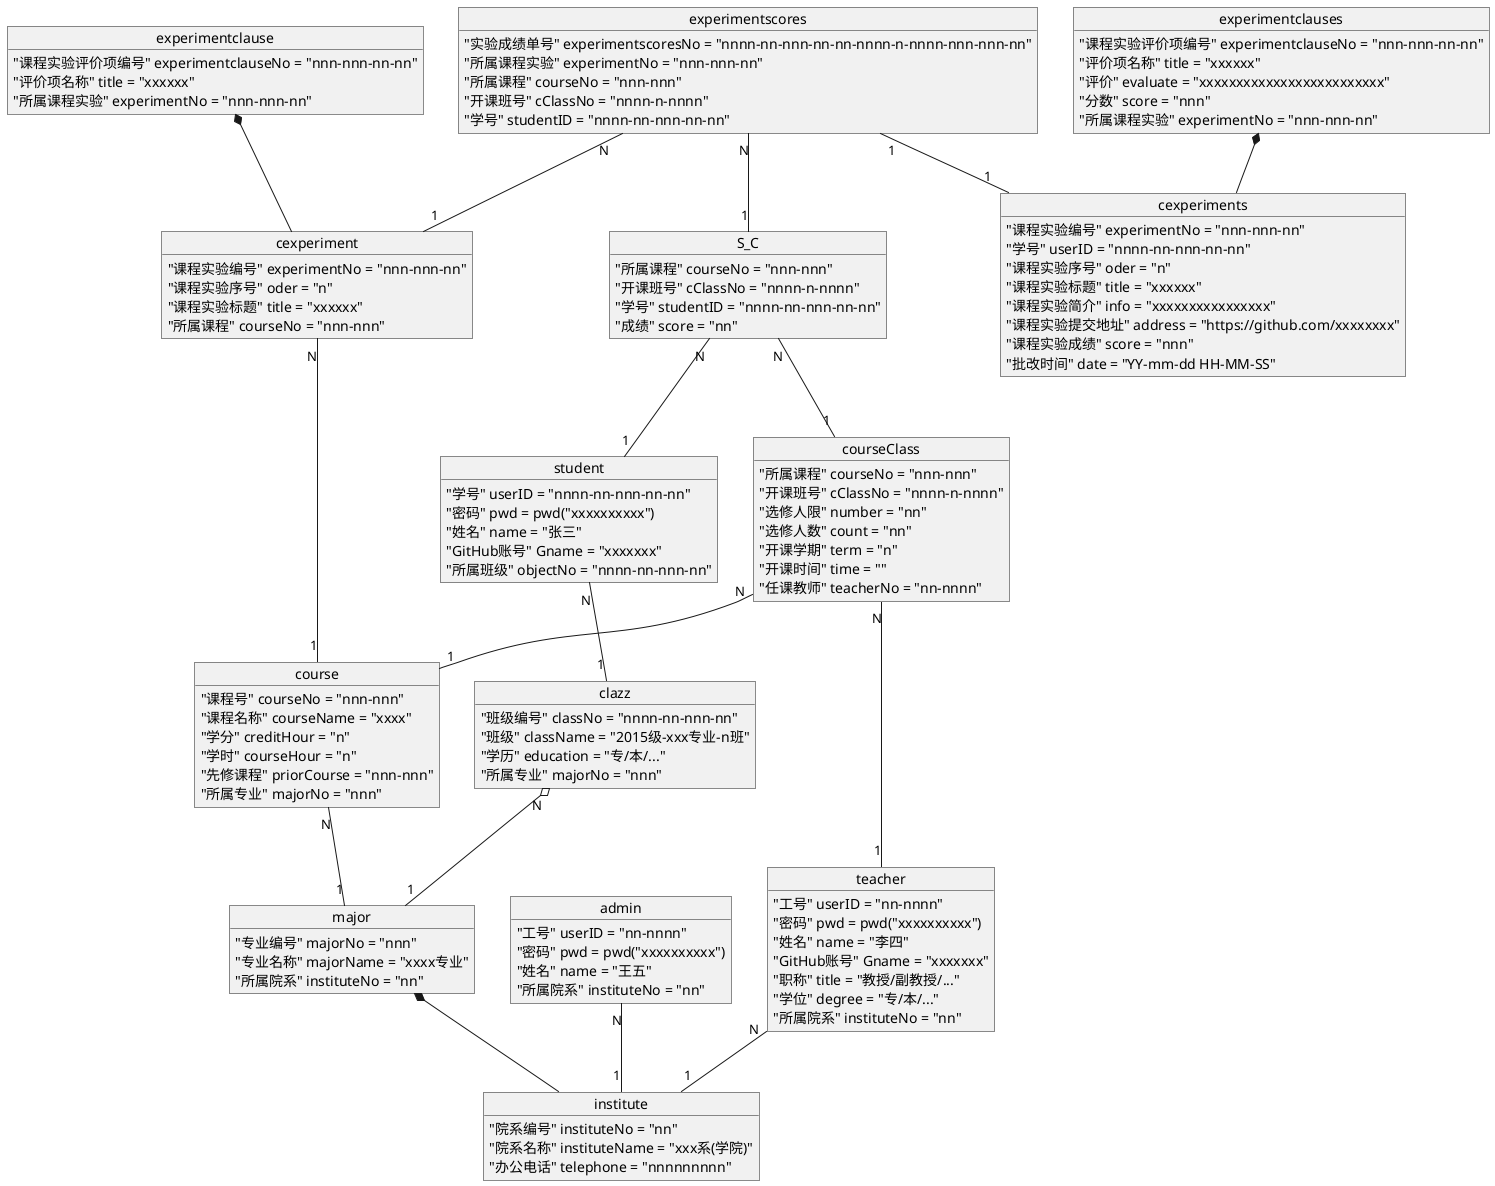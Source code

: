 @startuml 对象图-总
object student{
    "学号" userID = "nnnn-nn-nnn-nn-nn"
    "密码" pwd = pwd("xxxxxxxxxx")
    "姓名" name = "张三"
    "GitHub账号" Gname = "xxxxxxx"
    "所属班级" objectNo = "nnnn-nn-nnn-nn"
}

object teacher{
    "工号" userID = "nn-nnnn"
    "密码" pwd = pwd("xxxxxxxxxx")
    "姓名" name = "李四"
    "GitHub账号" Gname = "xxxxxxx"
    "职称" title = "教授/副教授/..."
    "学位" degree = "专/本/..."
    "所属院系" instituteNo = "nn"
}

object admin{
    "工号" userID = "nn-nnnn"
    "密码" pwd = pwd("xxxxxxxxxx")
    "姓名" name = "王五"
    "所属院系" instituteNo = "nn"
}

object clazz{
    "班级编号" classNo = "nnnn-nn-nnn-nn"
    "班级" className = "2015级-xxx专业-n班"
    "学历" education = "专/本/..."
    "所属专业" majorNo = "nnn"
}

object major{
    "专业编号" majorNo = "nnn"
    "专业名称" majorName = "xxxx专业"
    "所属院系" instituteNo = "nn"
}

object institute{
    "院系编号" instituteNo = "nn"
    "院系名称" instituteName = "xxx系(学院)"
    "办公电话" telephone = "nnnnnnnnn"
}

object cexperiment{
    "课程实验编号" experimentNo = "nnn-nnn-nn"
    "课程实验序号" oder = "n"
    "课程实验标题" title = "xxxxxx"
    "所属课程" courseNo = "nnn-nnn"
}
object experimentclause{
    "课程实验评价项编号" experimentclauseNo = "nnn-nnn-nn-nn"
    "评价项名称" title = "xxxxxx"
    "所属课程实验" experimentNo = "nnn-nnn-nn"
}

object cexperiments{
    "课程实验编号" experimentNo = "nnn-nnn-nn"
    "学号" userID = "nnnn-nn-nnn-nn-nn"
    "课程实验序号" oder = "n"
    "课程实验标题" title = "xxxxxx"
    "课程实验简介" info = "xxxxxxxxxxxxxxxx"
    "课程实验提交地址" address = "https://github.com/xxxxxxxx"
    "课程实验成绩" score = "nnn"
    "批改时间" date = "YY-mm-dd HH-MM-SS"
}
object experimentclauses{
    "课程实验评价项编号" experimentclauseNo = "nnn-nnn-nn-nn"
    "评价项名称" title = "xxxxxx"
    "评价" evaluate = "xxxxxxxxxxxxxxxxxxxxxxxxx"
    "分数" score = "nnn"
    "所属课程实验" experimentNo = "nnn-nnn-nn"
}

object course{
    "课程号" courseNo = "nnn-nnn"
    "课程名称" courseName = "xxxx"
    "学分" creditHour = "n"
    "学时" courseHour = "n"
    "先修课程" priorCourse = "nnn-nnn"
    "所属专业" majorNo = "nnn"
}

object courseClass{
    "所属课程" courseNo = "nnn-nnn"
    "开课班号" cClassNo = "nnnn-n-nnnn"
    "选修人限" number = "nn"
    "选修人数" count = "nn"
    "开课学期" term = "n"
    "开课时间" time = ""
    "任课教师" teacherNo = "nn-nnnn"
}

object S_C{
    "所属课程" courseNo = "nnn-nnn"
    "开课班号" cClassNo = "nnnn-n-nnnn"
    "学号" studentID = "nnnn-nn-nnn-nn-nn"
    "成绩" score = "nn"
}
object experimentscores{
    "实验成绩单号" experimentscoresNo = "nnnn-nn-nnn-nn-nn-nnnn-n-nnnn-nnn-nnn-nn"
    "所属课程实验" experimentNo = "nnn-nnn-nn"
    "所属课程" courseNo = "nnn-nnn"
    "开课班号" cClassNo = "nnnn-n-nnnn"
    "学号" studentID = "nnnn-nn-nnn-nn-nn"
}
student "N" -- "1" clazz
clazz "N" o-- "1" major
major *-- institute
teacher "N" -- "1" institute
admin "N" -- "1" institute
S_C "N" -- "1" student
S_C "N" -- "1" courseClass
courseClass "N" -- "1" course
courseClass "N" -- "1" teacher
course "N" -- "1" major
experimentclause *-- cexperiment
cexperiment "N" -- "1" course
experimentscores "N" -- "1" S_C
experimentscores "N" -- "1" cexperiment
experimentclauses *-- cexperiments
experimentscores "1"--"1" cexperiments
@enduml
